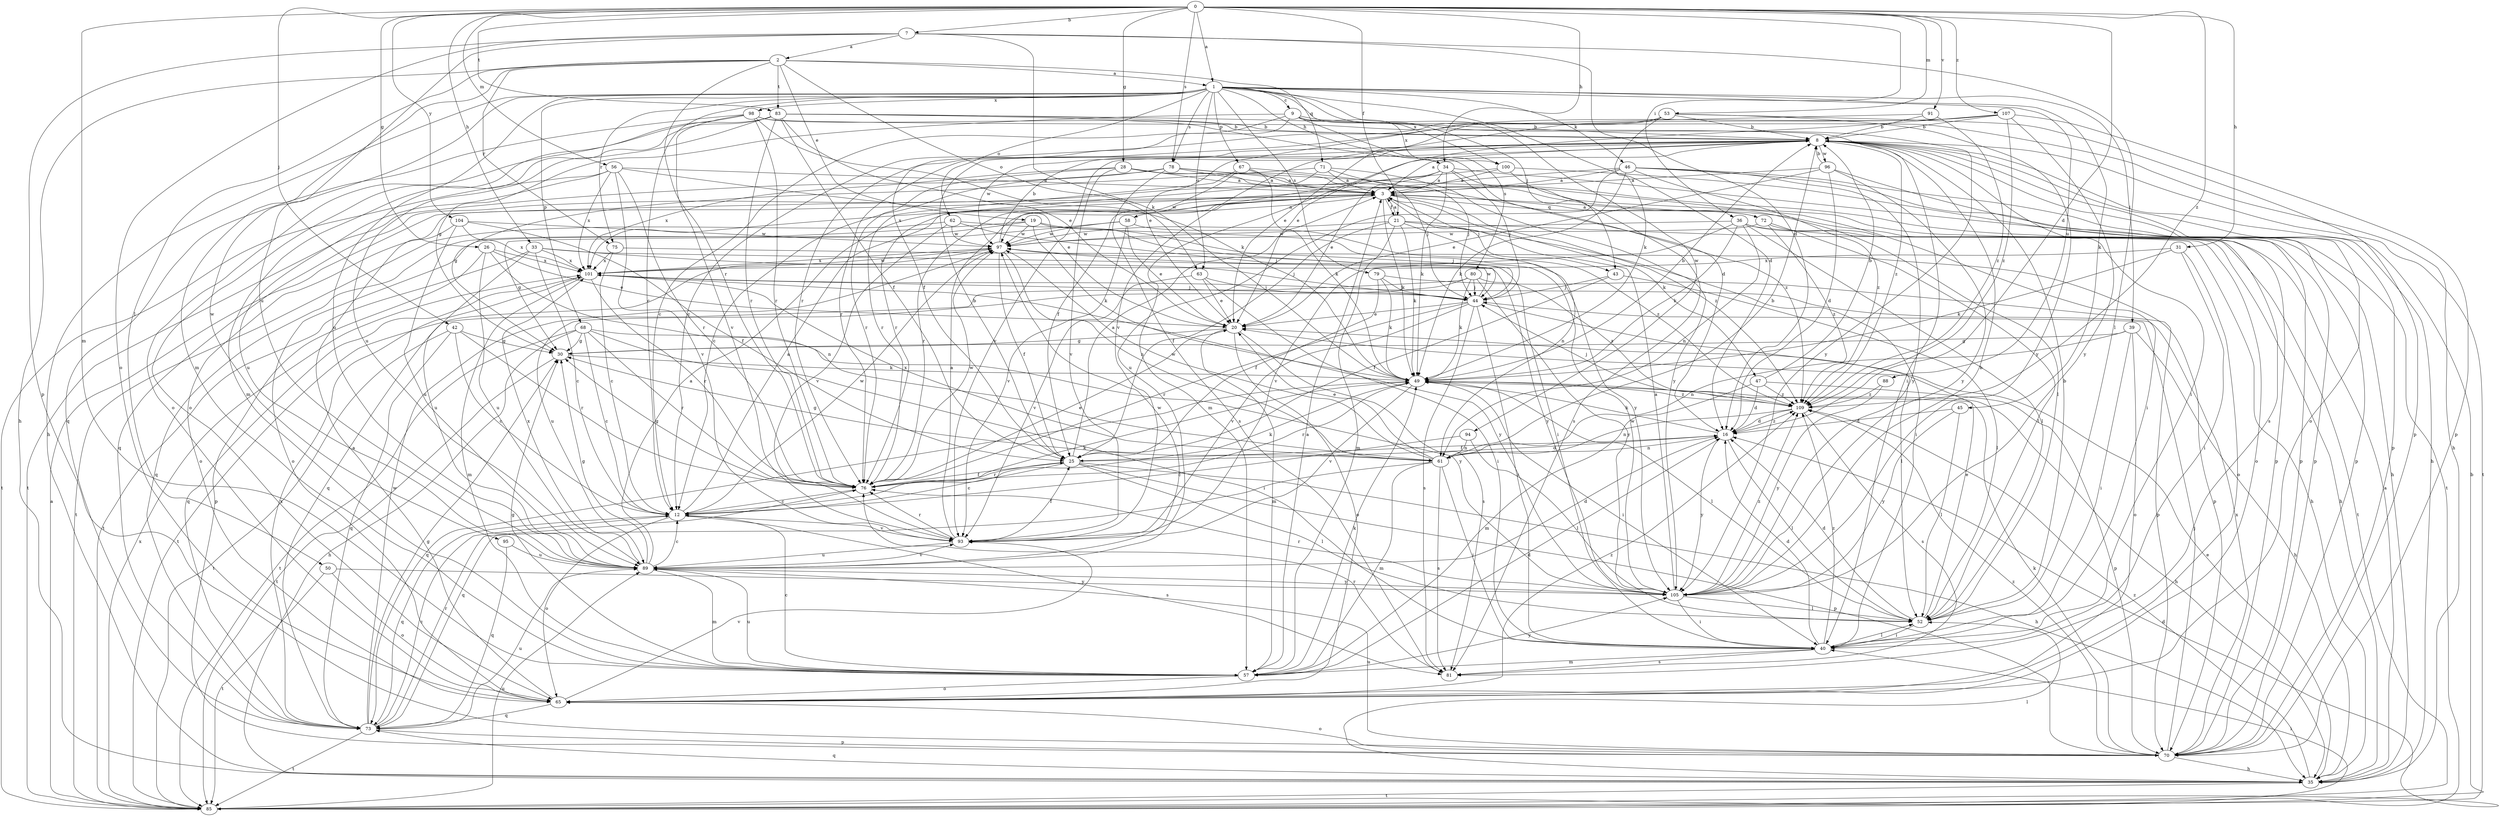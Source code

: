 strict digraph  {
0;
1;
2;
3;
7;
8;
9;
12;
16;
19;
20;
21;
25;
26;
28;
30;
31;
33;
34;
35;
36;
39;
40;
42;
43;
44;
45;
46;
47;
49;
50;
52;
53;
56;
57;
58;
61;
62;
63;
65;
67;
68;
70;
71;
72;
73;
75;
76;
78;
79;
80;
81;
83;
85;
88;
89;
91;
93;
94;
95;
96;
97;
98;
100;
101;
104;
105;
107;
109;
0 -> 1  [label=a];
0 -> 7  [label=b];
0 -> 16  [label=d];
0 -> 21  [label=f];
0 -> 26  [label=g];
0 -> 28  [label=g];
0 -> 31  [label=h];
0 -> 33  [label=h];
0 -> 34  [label=h];
0 -> 36  [label=i];
0 -> 42  [label=j];
0 -> 53  [label=m];
0 -> 56  [label=m];
0 -> 57  [label=m];
0 -> 78  [label=s];
0 -> 83  [label=t];
0 -> 91  [label=v];
0 -> 104  [label=y];
0 -> 107  [label=z];
0 -> 109  [label=z];
1 -> 9  [label=c];
1 -> 12  [label=c];
1 -> 16  [label=d];
1 -> 34  [label=h];
1 -> 35  [label=h];
1 -> 39  [label=i];
1 -> 43  [label=j];
1 -> 45  [label=k];
1 -> 46  [label=k];
1 -> 62  [label=o];
1 -> 63  [label=o];
1 -> 67  [label=p];
1 -> 68  [label=p];
1 -> 75  [label=r];
1 -> 78  [label=s];
1 -> 79  [label=s];
1 -> 88  [label=u];
1 -> 89  [label=u];
1 -> 94  [label=w];
1 -> 95  [label=w];
1 -> 98  [label=x];
1 -> 100  [label=x];
2 -> 1  [label=a];
2 -> 19  [label=e];
2 -> 35  [label=h];
2 -> 50  [label=l];
2 -> 57  [label=m];
2 -> 63  [label=o];
2 -> 71  [label=q];
2 -> 75  [label=r];
2 -> 76  [label=r];
2 -> 83  [label=t];
3 -> 21  [label=f];
3 -> 43  [label=j];
3 -> 47  [label=k];
3 -> 49  [label=k];
3 -> 58  [label=n];
3 -> 72  [label=q];
3 -> 76  [label=r];
3 -> 109  [label=z];
7 -> 2  [label=a];
7 -> 16  [label=d];
7 -> 49  [label=k];
7 -> 52  [label=l];
7 -> 65  [label=o];
7 -> 70  [label=p];
7 -> 89  [label=u];
8 -> 3  [label=a];
8 -> 35  [label=h];
8 -> 40  [label=i];
8 -> 57  [label=m];
8 -> 65  [label=o];
8 -> 70  [label=p];
8 -> 76  [label=r];
8 -> 85  [label=t];
8 -> 93  [label=v];
8 -> 96  [label=w];
8 -> 97  [label=w];
8 -> 109  [label=z];
9 -> 8  [label=b];
9 -> 12  [label=c];
9 -> 25  [label=f];
9 -> 30  [label=g];
9 -> 35  [label=h];
9 -> 80  [label=s];
9 -> 100  [label=x];
12 -> 3  [label=a];
12 -> 49  [label=k];
12 -> 65  [label=o];
12 -> 73  [label=q];
12 -> 81  [label=s];
12 -> 93  [label=v];
12 -> 97  [label=w];
16 -> 25  [label=f];
16 -> 49  [label=k];
16 -> 52  [label=l];
16 -> 61  [label=n];
16 -> 105  [label=y];
16 -> 109  [label=z];
19 -> 44  [label=j];
19 -> 49  [label=k];
19 -> 65  [label=o];
19 -> 73  [label=q];
19 -> 97  [label=w];
19 -> 105  [label=y];
20 -> 30  [label=g];
20 -> 57  [label=m];
20 -> 65  [label=o];
20 -> 81  [label=s];
21 -> 3  [label=a];
21 -> 25  [label=f];
21 -> 35  [label=h];
21 -> 40  [label=i];
21 -> 49  [label=k];
21 -> 57  [label=m];
21 -> 61  [label=n];
21 -> 97  [label=w];
25 -> 3  [label=a];
25 -> 8  [label=b];
25 -> 12  [label=c];
25 -> 16  [label=d];
25 -> 35  [label=h];
25 -> 52  [label=l];
25 -> 70  [label=p];
25 -> 76  [label=r];
26 -> 20  [label=e];
26 -> 61  [label=n];
26 -> 70  [label=p];
26 -> 89  [label=u];
26 -> 101  [label=x];
28 -> 3  [label=a];
28 -> 52  [label=l];
28 -> 76  [label=r];
28 -> 81  [label=s];
28 -> 93  [label=v];
28 -> 101  [label=x];
30 -> 49  [label=k];
30 -> 85  [label=t];
31 -> 40  [label=i];
31 -> 49  [label=k];
31 -> 65  [label=o];
31 -> 101  [label=x];
33 -> 12  [label=c];
33 -> 44  [label=j];
33 -> 85  [label=t];
33 -> 89  [label=u];
33 -> 101  [label=x];
33 -> 105  [label=y];
34 -> 3  [label=a];
34 -> 20  [label=e];
34 -> 25  [label=f];
34 -> 40  [label=i];
34 -> 44  [label=j];
34 -> 49  [label=k];
34 -> 70  [label=p];
35 -> 3  [label=a];
35 -> 20  [label=e];
35 -> 52  [label=l];
35 -> 73  [label=q];
35 -> 85  [label=t];
35 -> 109  [label=z];
36 -> 35  [label=h];
36 -> 49  [label=k];
36 -> 52  [label=l];
36 -> 61  [label=n];
36 -> 65  [label=o];
36 -> 93  [label=v];
36 -> 97  [label=w];
39 -> 30  [label=g];
39 -> 35  [label=h];
39 -> 40  [label=i];
39 -> 61  [label=n];
39 -> 65  [label=o];
40 -> 16  [label=d];
40 -> 52  [label=l];
40 -> 57  [label=m];
40 -> 81  [label=s];
40 -> 109  [label=z];
42 -> 12  [label=c];
42 -> 30  [label=g];
42 -> 73  [label=q];
42 -> 76  [label=r];
42 -> 85  [label=t];
43 -> 25  [label=f];
43 -> 44  [label=j];
43 -> 52  [label=l];
44 -> 20  [label=e];
44 -> 40  [label=i];
44 -> 52  [label=l];
44 -> 76  [label=r];
44 -> 81  [label=s];
44 -> 93  [label=v];
44 -> 97  [label=w];
45 -> 16  [label=d];
45 -> 52  [label=l];
45 -> 105  [label=y];
46 -> 3  [label=a];
46 -> 35  [label=h];
46 -> 49  [label=k];
46 -> 85  [label=t];
46 -> 89  [label=u];
46 -> 101  [label=x];
46 -> 105  [label=y];
46 -> 109  [label=z];
47 -> 8  [label=b];
47 -> 16  [label=d];
47 -> 57  [label=m];
47 -> 70  [label=p];
47 -> 109  [label=z];
49 -> 8  [label=b];
49 -> 35  [label=h];
49 -> 40  [label=i];
49 -> 52  [label=l];
49 -> 73  [label=q];
49 -> 76  [label=r];
49 -> 93  [label=v];
49 -> 109  [label=z];
50 -> 65  [label=o];
50 -> 85  [label=t];
50 -> 105  [label=y];
52 -> 8  [label=b];
52 -> 16  [label=d];
52 -> 20  [label=e];
52 -> 40  [label=i];
53 -> 8  [label=b];
53 -> 12  [label=c];
53 -> 20  [label=e];
53 -> 49  [label=k];
53 -> 70  [label=p];
53 -> 105  [label=y];
56 -> 3  [label=a];
56 -> 20  [label=e];
56 -> 76  [label=r];
56 -> 85  [label=t];
56 -> 89  [label=u];
56 -> 93  [label=v];
56 -> 101  [label=x];
57 -> 3  [label=a];
57 -> 12  [label=c];
57 -> 16  [label=d];
57 -> 30  [label=g];
57 -> 49  [label=k];
57 -> 65  [label=o];
57 -> 89  [label=u];
57 -> 105  [label=y];
58 -> 20  [label=e];
58 -> 30  [label=g];
58 -> 93  [label=v];
58 -> 97  [label=w];
58 -> 109  [label=z];
61 -> 8  [label=b];
61 -> 20  [label=e];
61 -> 30  [label=g];
61 -> 40  [label=i];
61 -> 57  [label=m];
61 -> 73  [label=q];
61 -> 81  [label=s];
61 -> 97  [label=w];
61 -> 101  [label=x];
62 -> 40  [label=i];
62 -> 44  [label=j];
62 -> 85  [label=t];
62 -> 93  [label=v];
62 -> 97  [label=w];
63 -> 20  [label=e];
63 -> 40  [label=i];
63 -> 44  [label=j];
63 -> 93  [label=v];
65 -> 3  [label=a];
65 -> 73  [label=q];
65 -> 93  [label=v];
65 -> 109  [label=z];
67 -> 3  [label=a];
67 -> 49  [label=k];
67 -> 76  [label=r];
67 -> 97  [label=w];
67 -> 109  [label=z];
68 -> 12  [label=c];
68 -> 30  [label=g];
68 -> 35  [label=h];
68 -> 40  [label=i];
68 -> 76  [label=r];
68 -> 85  [label=t];
68 -> 105  [label=y];
70 -> 35  [label=h];
70 -> 44  [label=j];
70 -> 49  [label=k];
70 -> 65  [label=o];
70 -> 89  [label=u];
70 -> 101  [label=x];
70 -> 109  [label=z];
71 -> 3  [label=a];
71 -> 30  [label=g];
71 -> 44  [label=j];
71 -> 76  [label=r];
71 -> 105  [label=y];
72 -> 3  [label=a];
72 -> 52  [label=l];
72 -> 85  [label=t];
72 -> 97  [label=w];
72 -> 109  [label=z];
73 -> 12  [label=c];
73 -> 30  [label=g];
73 -> 70  [label=p];
73 -> 76  [label=r];
73 -> 85  [label=t];
73 -> 89  [label=u];
73 -> 97  [label=w];
73 -> 101  [label=x];
75 -> 12  [label=c];
75 -> 70  [label=p];
75 -> 101  [label=x];
76 -> 12  [label=c];
76 -> 20  [label=e];
76 -> 25  [label=f];
76 -> 30  [label=g];
76 -> 49  [label=k];
76 -> 97  [label=w];
78 -> 3  [label=a];
78 -> 12  [label=c];
78 -> 44  [label=j];
78 -> 70  [label=p];
78 -> 81  [label=s];
78 -> 85  [label=t];
79 -> 25  [label=f];
79 -> 44  [label=j];
79 -> 49  [label=k];
79 -> 70  [label=p];
80 -> 44  [label=j];
80 -> 49  [label=k];
80 -> 85  [label=t];
80 -> 89  [label=u];
80 -> 105  [label=y];
80 -> 109  [label=z];
81 -> 76  [label=r];
83 -> 8  [label=b];
83 -> 16  [label=d];
83 -> 20  [label=e];
83 -> 25  [label=f];
83 -> 57  [label=m];
83 -> 65  [label=o];
83 -> 76  [label=r];
83 -> 89  [label=u];
83 -> 105  [label=y];
85 -> 3  [label=a];
85 -> 8  [label=b];
85 -> 16  [label=d];
85 -> 40  [label=i];
85 -> 89  [label=u];
85 -> 101  [label=x];
88 -> 105  [label=y];
88 -> 109  [label=z];
89 -> 3  [label=a];
89 -> 12  [label=c];
89 -> 16  [label=d];
89 -> 30  [label=g];
89 -> 57  [label=m];
89 -> 93  [label=v];
89 -> 97  [label=w];
89 -> 101  [label=x];
89 -> 105  [label=y];
91 -> 8  [label=b];
91 -> 20  [label=e];
91 -> 109  [label=z];
93 -> 3  [label=a];
93 -> 25  [label=f];
93 -> 76  [label=r];
93 -> 89  [label=u];
94 -> 12  [label=c];
94 -> 52  [label=l];
94 -> 61  [label=n];
95 -> 73  [label=q];
95 -> 89  [label=u];
96 -> 3  [label=a];
96 -> 8  [label=b];
96 -> 16  [label=d];
96 -> 20  [label=e];
96 -> 70  [label=p];
96 -> 105  [label=y];
97 -> 8  [label=b];
97 -> 25  [label=f];
97 -> 61  [label=n];
97 -> 73  [label=q];
97 -> 101  [label=x];
98 -> 8  [label=b];
98 -> 40  [label=i];
98 -> 49  [label=k];
98 -> 65  [label=o];
98 -> 73  [label=q];
98 -> 76  [label=r];
98 -> 93  [label=v];
100 -> 3  [label=a];
100 -> 70  [label=p];
100 -> 73  [label=q];
100 -> 81  [label=s];
101 -> 44  [label=j];
101 -> 57  [label=m];
101 -> 73  [label=q];
101 -> 76  [label=r];
101 -> 97  [label=w];
101 -> 105  [label=y];
104 -> 25  [label=f];
104 -> 65  [label=o];
104 -> 89  [label=u];
104 -> 97  [label=w];
104 -> 101  [label=x];
105 -> 3  [label=a];
105 -> 8  [label=b];
105 -> 40  [label=i];
105 -> 52  [label=l];
105 -> 76  [label=r];
105 -> 97  [label=w];
105 -> 109  [label=z];
107 -> 8  [label=b];
107 -> 20  [label=e];
107 -> 70  [label=p];
107 -> 76  [label=r];
107 -> 93  [label=v];
107 -> 105  [label=y];
107 -> 109  [label=z];
109 -> 16  [label=d];
109 -> 44  [label=j];
109 -> 61  [label=n];
109 -> 81  [label=s];
}
